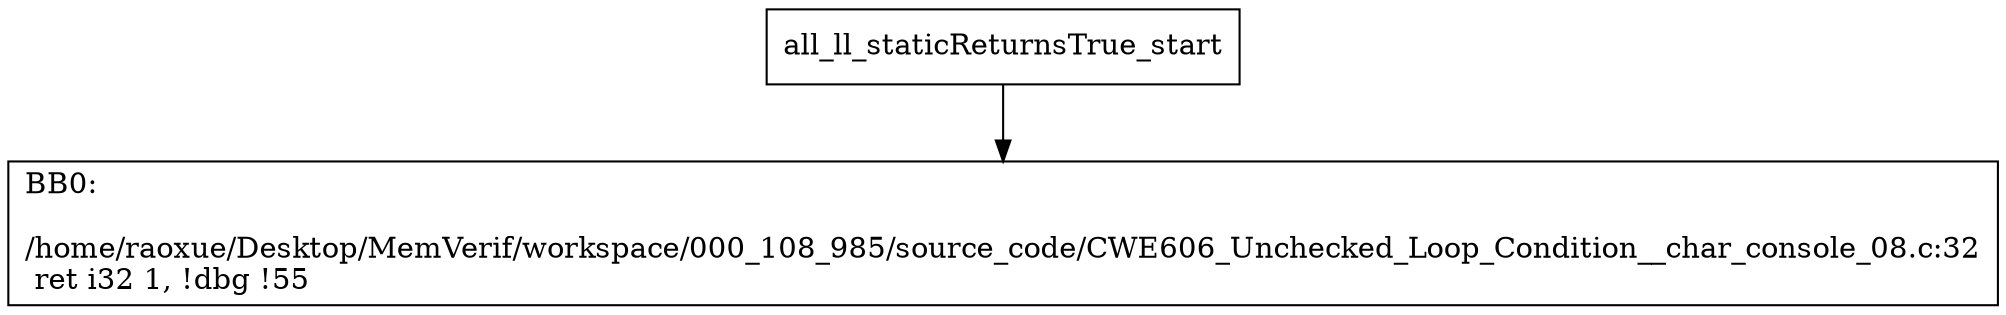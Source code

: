 digraph "CFG for'all_ll_staticReturnsTrue' function" {
	BBall_ll_staticReturnsTrue_start[shape=record,label="{all_ll_staticReturnsTrue_start}"];
	BBall_ll_staticReturnsTrue_start-> all_ll_staticReturnsTrueBB0;
	all_ll_staticReturnsTrueBB0 [shape=record, label="{BB0:\l\l/home/raoxue/Desktop/MemVerif/workspace/000_108_985/source_code/CWE606_Unchecked_Loop_Condition__char_console_08.c:32\l
  ret i32 1, !dbg !55\l
}"];
}
